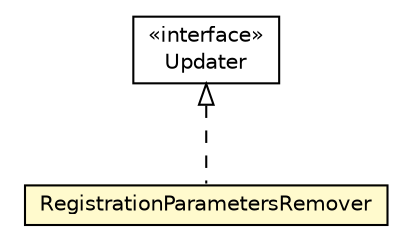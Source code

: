 #!/usr/local/bin/dot
#
# Class diagram 
# Generated by UMLGraph version R5_6-24-gf6e263 (http://www.umlgraph.org/)
#

digraph G {
	edge [fontname="Helvetica",fontsize=10,labelfontname="Helvetica",labelfontsize=10];
	node [fontname="Helvetica",fontsize=10,shape=plaintext];
	nodesep=0.25;
	ranksep=0.5;
	// org.universAAL.ri.gateway.proxies.updating.RegistrationParametersRemover
	c17704 [label=<<table title="org.universAAL.ri.gateway.proxies.updating.RegistrationParametersRemover" border="0" cellborder="1" cellspacing="0" cellpadding="2" port="p" bgcolor="lemonChiffon" href="./RegistrationParametersRemover.html">
		<tr><td><table border="0" cellspacing="0" cellpadding="1">
<tr><td align="center" balign="center"> RegistrationParametersRemover </td></tr>
		</table></td></tr>
		</table>>, URL="./RegistrationParametersRemover.html", fontname="Helvetica", fontcolor="black", fontsize=10.0];
	// org.universAAL.ri.gateway.proxies.updating.Updater
	c17705 [label=<<table title="org.universAAL.ri.gateway.proxies.updating.Updater" border="0" cellborder="1" cellspacing="0" cellpadding="2" port="p" href="./Updater.html">
		<tr><td><table border="0" cellspacing="0" cellpadding="1">
<tr><td align="center" balign="center"> &#171;interface&#187; </td></tr>
<tr><td align="center" balign="center"> Updater </td></tr>
		</table></td></tr>
		</table>>, URL="./Updater.html", fontname="Helvetica", fontcolor="black", fontsize=10.0];
	//org.universAAL.ri.gateway.proxies.updating.RegistrationParametersRemover implements org.universAAL.ri.gateway.proxies.updating.Updater
	c17705:p -> c17704:p [dir=back,arrowtail=empty,style=dashed];
}

